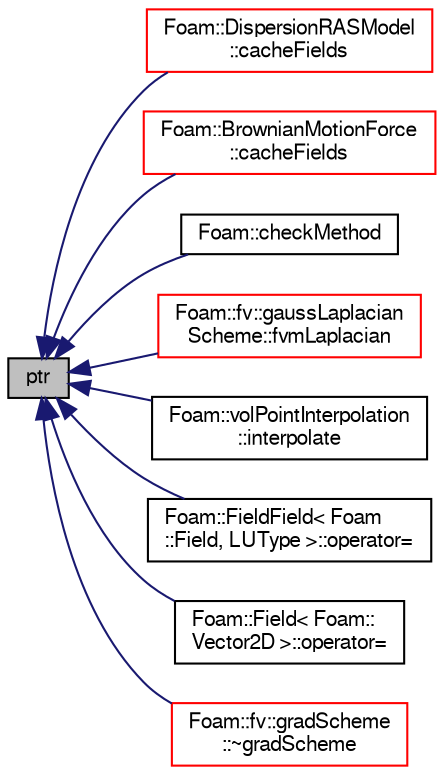digraph "ptr"
{
  bgcolor="transparent";
  edge [fontname="FreeSans",fontsize="10",labelfontname="FreeSans",labelfontsize="10"];
  node [fontname="FreeSans",fontsize="10",shape=record];
  rankdir="LR";
  Node22 [label="ptr",height=0.2,width=0.4,color="black", fillcolor="grey75", style="filled", fontcolor="black"];
  Node22 -> Node23 [dir="back",color="midnightblue",fontsize="10",style="solid",fontname="FreeSans"];
  Node23 [label="Foam::DispersionRASModel\l::cacheFields",height=0.2,width=0.4,color="red",URL="$a24594.html#a6005414ac27ae3e0b5a783ba216c1906",tooltip="Cache carrier fields. "];
  Node22 -> Node25 [dir="back",color="midnightblue",fontsize="10",style="solid",fontname="FreeSans"];
  Node25 [label="Foam::BrownianMotionForce\l::cacheFields",height=0.2,width=0.4,color="red",URL="$a24606.html#a6005414ac27ae3e0b5a783ba216c1906",tooltip="Cache fields. "];
  Node22 -> Node27 [dir="back",color="midnightblue",fontsize="10",style="solid",fontname="FreeSans"];
  Node27 [label="Foam::checkMethod",height=0.2,width=0.4,color="black",URL="$a21124.html#af7c5aac53b9e18ea8377a3c3a973114b"];
  Node22 -> Node28 [dir="back",color="midnightblue",fontsize="10",style="solid",fontname="FreeSans"];
  Node28 [label="Foam::fv::gaussLaplacian\lScheme::fvmLaplacian",height=0.2,width=0.4,color="red",URL="$a22578.html#ac363258e34a38773cd5e029506a4b945"];
  Node22 -> Node32 [dir="back",color="midnightblue",fontsize="10",style="solid",fontname="FreeSans"];
  Node32 [label="Foam::volPointInterpolation\l::interpolate",height=0.2,width=0.4,color="black",URL="$a23286.html#ac115b0c878010a188af387c2acc9d9e8",tooltip="Interpolate volField using inverse distance weighting. "];
  Node22 -> Node33 [dir="back",color="midnightblue",fontsize="10",style="solid",fontname="FreeSans"];
  Node33 [label="Foam::FieldField\< Foam\l::Field, LUType \>::operator=",height=0.2,width=0.4,color="black",URL="$a26422.html#ab7eca532f0f9cc82ca81a0ee1aac9b00"];
  Node22 -> Node34 [dir="back",color="midnightblue",fontsize="10",style="solid",fontname="FreeSans"];
  Node34 [label="Foam::Field\< Foam::\lVector2D \>::operator=",height=0.2,width=0.4,color="black",URL="$a26466.html#af2046c396f7d0b98f55651d2da836ff6"];
  Node22 -> Node35 [dir="back",color="midnightblue",fontsize="10",style="solid",fontname="FreeSans"];
  Node35 [label="Foam::fv::gradScheme\l::~gradScheme",height=0.2,width=0.4,color="red",URL="$a22542.html#a176eec5904b7e15d4e6cc9d05ac632a2",tooltip="Destructor. "];
}
